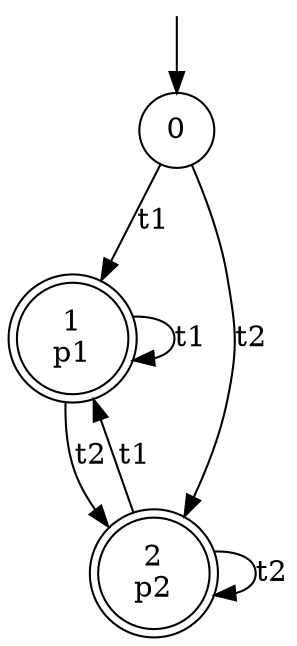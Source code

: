 digraph G {
0[shape=circle,label="0"];
1[shape=doublecircle,label="1
p1"];
2[shape=doublecircle,label="2
p2"];
0 -> 1 [label="t1"];
0 -> 2 [label="t2"];
1 -> 1 [label="t1"];
2 -> 2 [label="t2"];
1 -> 2 [label="t2"];
2 -> 1 [label="t1"];
node [shape = point, color=white, fontcolor=white]; start;
start -> 0;
}
